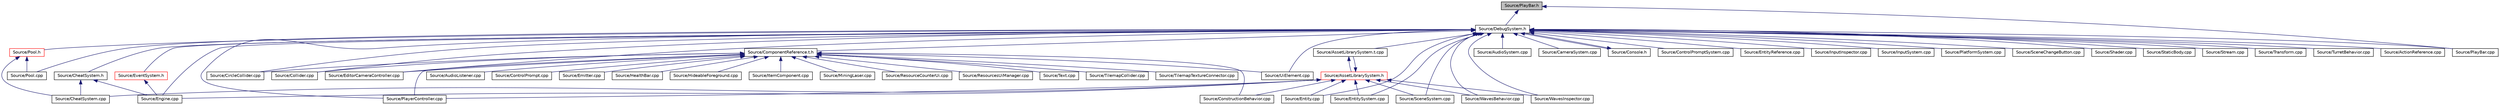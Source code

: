 digraph "Source/PlayBar.h"
{
 // LATEX_PDF_SIZE
  edge [fontname="Helvetica",fontsize="10",labelfontname="Helvetica",labelfontsize="10"];
  node [fontname="Helvetica",fontsize="10",shape=record];
  Node1 [label="Source/PlayBar.h",height=0.2,width=0.4,color="black", fillcolor="grey75", style="filled", fontcolor="black",tooltip="UI Bar that handles playing, pausing, and autosaves of the scene."];
  Node1 -> Node2 [dir="back",color="midnightblue",fontsize="10",style="solid"];
  Node2 [label="Source/DebugSystem.h",height=0.2,width=0.4,color="black", fillcolor="white", style="filled",URL="$DebugSystem_8h_source.html",tooltip=" "];
  Node2 -> Node3 [dir="back",color="midnightblue",fontsize="10",style="solid"];
  Node3 [label="Source/ActionReference.cpp",height=0.2,width=0.4,color="black", fillcolor="white", style="filled",URL="$ActionReference_8cpp.html",tooltip="a reference to an input Action"];
  Node2 -> Node4 [dir="back",color="midnightblue",fontsize="10",style="solid"];
  Node4 [label="Source/AssetLibrarySystem.t.cpp",height=0.2,width=0.4,color="black", fillcolor="white", style="filled",URL="$AssetLibrarySystem_8t_8cpp.html",tooltip="AssetLibrarySystem."];
  Node4 -> Node5 [dir="back",color="midnightblue",fontsize="10",style="solid"];
  Node5 [label="Source/AssetLibrarySystem.h",height=0.2,width=0.4,color="red", fillcolor="white", style="filled",URL="$AssetLibrarySystem_8h.html",tooltip="Asset System."];
  Node5 -> Node4 [dir="back",color="midnightblue",fontsize="10",style="solid"];
  Node5 -> Node13 [dir="back",color="midnightblue",fontsize="10",style="solid"];
  Node13 [label="Source/CheatSystem.cpp",height=0.2,width=0.4,color="black", fillcolor="white", style="filled",URL="$CheatSystem_8cpp.html",tooltip="CheatSystem Class definition."];
  Node5 -> Node19 [dir="back",color="midnightblue",fontsize="10",style="solid"];
  Node19 [label="Source/ConstructionBehavior.cpp",height=0.2,width=0.4,color="black", fillcolor="white", style="filled",URL="$ConstructionBehavior_8cpp.html",tooltip="handles the construction of towers and modification of terrain"];
  Node5 -> Node11 [dir="back",color="midnightblue",fontsize="10",style="solid"];
  Node11 [label="Source/Engine.cpp",height=0.2,width=0.4,color="black", fillcolor="white", style="filled",URL="$Engine_8cpp.html",tooltip="Engine class."];
  Node5 -> Node59 [dir="back",color="midnightblue",fontsize="10",style="solid"];
  Node59 [label="Source/Entity.cpp",height=0.2,width=0.4,color="black", fillcolor="white", style="filled",URL="$Entity_8cpp.html",tooltip="Function definitions for the Entity class."];
  Node5 -> Node60 [dir="back",color="midnightblue",fontsize="10",style="solid"];
  Node60 [label="Source/EntitySystem.cpp",height=0.2,width=0.4,color="black", fillcolor="white", style="filled",URL="$EntitySystem_8cpp.html",tooltip="System that manages the storing and handling of Entities."];
  Node5 -> Node14 [dir="back",color="midnightblue",fontsize="10",style="solid"];
  Node14 [label="Source/PlayerController.cpp",height=0.2,width=0.4,color="black", fillcolor="white", style="filled",URL="$PlayerController_8cpp.html",tooltip="PlayerController Behaviour Class."];
  Node5 -> Node86 [dir="back",color="midnightblue",fontsize="10",style="solid"];
  Node86 [label="Source/SceneSystem.cpp",height=0.2,width=0.4,color="black", fillcolor="white", style="filled",URL="$SceneSystem_8cpp.html",tooltip="handles the process of resetting and changing scenes"];
  Node5 -> Node15 [dir="back",color="midnightblue",fontsize="10",style="solid"];
  Node15 [label="Source/WavesBehavior.cpp",height=0.2,width=0.4,color="black", fillcolor="white", style="filled",URL="$WavesBehavior_8cpp.html",tooltip="Definitions for wave and spawning behavior."];
  Node5 -> Node16 [dir="back",color="midnightblue",fontsize="10",style="solid"];
  Node16 [label="Source/WavesInspector.cpp",height=0.2,width=0.4,color="black", fillcolor="white", style="filled",URL="$WavesInspector_8cpp.html",tooltip="Definitions for wave and spawning editing in game."];
  Node2 -> Node62 [dir="back",color="midnightblue",fontsize="10",style="solid"];
  Node62 [label="Source/AudioSystem.cpp",height=0.2,width=0.4,color="black", fillcolor="white", style="filled",URL="$AudioSystem_8cpp.html",tooltip="System that implements FMOD and allows the loading and playing of audio."];
  Node2 -> Node90 [dir="back",color="midnightblue",fontsize="10",style="solid"];
  Node90 [label="Source/CameraSystem.cpp",height=0.2,width=0.4,color="black", fillcolor="white", style="filled",URL="$CameraSystem_8cpp.html",tooltip="System that handles the camera and coordinate systems / spaces."];
  Node2 -> Node91 [dir="back",color="midnightblue",fontsize="10",style="solid"];
  Node91 [label="Source/CheatSystem.h",height=0.2,width=0.4,color="black", fillcolor="white", style="filled",URL="$CheatSystem_8h.html",tooltip="CheatSystem Class Declaration."];
  Node91 -> Node13 [dir="back",color="midnightblue",fontsize="10",style="solid"];
  Node91 -> Node11 [dir="back",color="midnightblue",fontsize="10",style="solid"];
  Node2 -> Node92 [dir="back",color="midnightblue",fontsize="10",style="solid"];
  Node92 [label="Source/CircleCollider.cpp",height=0.2,width=0.4,color="black", fillcolor="white", style="filled",URL="$CircleCollider_8cpp.html",tooltip="Circle-shaped collider."];
  Node2 -> Node63 [dir="back",color="midnightblue",fontsize="10",style="solid"];
  Node63 [label="Source/Collider.cpp",height=0.2,width=0.4,color="black", fillcolor="white", style="filled",URL="$Collider_8cpp.html",tooltip="Base component for detecting collisions."];
  Node2 -> Node93 [dir="back",color="midnightblue",fontsize="10",style="solid"];
  Node93 [label="Source/ComponentReference.t.h",height=0.2,width=0.4,color="black", fillcolor="white", style="filled",URL="$ComponentReference_8t_8h.html",tooltip="a reference to a component in the scene"];
  Node93 -> Node94 [dir="back",color="midnightblue",fontsize="10",style="solid"];
  Node94 [label="Source/AudioListener.cpp",height=0.2,width=0.4,color="black", fillcolor="white", style="filled",URL="$AudioListener_8cpp.html",tooltip="Component that picks up spatial audio."];
  Node93 -> Node92 [dir="back",color="midnightblue",fontsize="10",style="solid"];
  Node93 -> Node63 [dir="back",color="midnightblue",fontsize="10",style="solid"];
  Node93 -> Node19 [dir="back",color="midnightblue",fontsize="10",style="solid"];
  Node93 -> Node36 [dir="back",color="midnightblue",fontsize="10",style="solid"];
  Node36 [label="Source/ControlPrompt.cpp",height=0.2,width=0.4,color="black", fillcolor="white", style="filled",URL="$ControlPrompt_8cpp.html",tooltip="Displays a control prompt for an ActionReference."];
  Node93 -> Node68 [dir="back",color="midnightblue",fontsize="10",style="solid"];
  Node68 [label="Source/EditorCameraController.cpp",height=0.2,width=0.4,color="black", fillcolor="white", style="filled",URL="$EditorCameraController_8cpp.html",tooltip="controls the camera while in the editor"];
  Node93 -> Node95 [dir="back",color="midnightblue",fontsize="10",style="solid"];
  Node95 [label="Source/Emitter.cpp",height=0.2,width=0.4,color="black", fillcolor="white", style="filled",URL="$Emitter_8cpp.html",tooltip="Controls timing of particle emissions, and their init data."];
  Node93 -> Node54 [dir="back",color="midnightblue",fontsize="10",style="solid"];
  Node54 [label="Source/HealthBar.cpp",height=0.2,width=0.4,color="black", fillcolor="white", style="filled",URL="$HealthBar_8cpp.html",tooltip="health bar UI that displays offset from an Entity with a Health component"];
  Node93 -> Node39 [dir="back",color="midnightblue",fontsize="10",style="solid"];
  Node39 [label="Source/HideableForeground.cpp",height=0.2,width=0.4,color="black", fillcolor="white", style="filled",URL="$HideableForeground_8cpp.html",tooltip="Component that hides an attached Sprite when it overlaps something."];
  Node93 -> Node42 [dir="back",color="midnightblue",fontsize="10",style="solid"];
  Node42 [label="Source/ItemComponent.cpp",height=0.2,width=0.4,color="black", fillcolor="white", style="filled",URL="$ItemComponent_8cpp.html",tooltip="Item in the world that can be picked up."];
  Node93 -> Node70 [dir="back",color="midnightblue",fontsize="10",style="solid"];
  Node70 [label="Source/MiningLaser.cpp",height=0.2,width=0.4,color="black", fillcolor="white", style="filled",URL="$MiningLaser_8cpp.html",tooltip="Digging laser controllable by an entity."];
  Node93 -> Node14 [dir="back",color="midnightblue",fontsize="10",style="solid"];
  Node93 -> Node49 [dir="back",color="midnightblue",fontsize="10",style="solid"];
  Node49 [label="Source/ResourceCounterUi.cpp",height=0.2,width=0.4,color="black", fillcolor="white", style="filled",URL="$ResourceCounterUi_8cpp.html",tooltip="Ui Component that displays a resource sprite and a count."];
  Node93 -> Node33 [dir="back",color="midnightblue",fontsize="10",style="solid"];
  Node33 [label="Source/ResourcesUiManager.cpp",height=0.2,width=0.4,color="black", fillcolor="white", style="filled",URL="$ResourcesUiManager_8cpp.html",tooltip="Component that manages the UI for displaying what resources a player currently has."];
  Node93 -> Node96 [dir="back",color="midnightblue",fontsize="10",style="solid"];
  Node96 [label="Source/Text.cpp",height=0.2,width=0.4,color="black", fillcolor="white", style="filled",URL="$Text_8cpp.html",tooltip="Component that makes use of Tilemap to draw text."];
  Node93 -> Node97 [dir="back",color="midnightblue",fontsize="10",style="solid"];
  Node97 [label="Source/TilemapCollider.cpp",height=0.2,width=0.4,color="black", fillcolor="white", style="filled",URL="$TilemapCollider_8cpp.html",tooltip="tilemap collider"];
  Node93 -> Node83 [dir="back",color="midnightblue",fontsize="10",style="solid"];
  Node83 [label="Source/TilemapTextureConnector.cpp",height=0.2,width=0.4,color="black", fillcolor="white", style="filled",URL="$TilemapTextureConnector_8cpp.html",tooltip="Component that uses a parent 'source' tilemap to update a child tilemap with connected textures."];
  Node93 -> Node85 [dir="back",color="midnightblue",fontsize="10",style="solid"];
  Node85 [label="Source/UiElement.cpp",height=0.2,width=0.4,color="black", fillcolor="white", style="filled",URL="$UiElement_8cpp.html",tooltip="Ui element component."];
  Node2 -> Node98 [dir="back",color="midnightblue",fontsize="10",style="solid"];
  Node98 [label="Source/Console.h",height=0.2,width=0.4,color="black", fillcolor="white", style="filled",URL="$Console_8h_source.html",tooltip=" "];
  Node98 -> Node2 [dir="back",color="midnightblue",fontsize="10",style="solid"];
  Node2 -> Node67 [dir="back",color="midnightblue",fontsize="10",style="solid"];
  Node67 [label="Source/ControlPromptSystem.cpp",height=0.2,width=0.4,color="black", fillcolor="white", style="filled",URL="$ControlPromptSystem_8cpp.html",tooltip="System that displays ControlPrompts from Actions."];
  Node2 -> Node68 [dir="back",color="midnightblue",fontsize="10",style="solid"];
  Node2 -> Node11 [dir="back",color="midnightblue",fontsize="10",style="solid"];
  Node2 -> Node59 [dir="back",color="midnightblue",fontsize="10",style="solid"];
  Node2 -> Node99 [dir="back",color="midnightblue",fontsize="10",style="solid"];
  Node99 [label="Source/EntityReference.cpp",height=0.2,width=0.4,color="black", fillcolor="white", style="filled",URL="$EntityReference_8cpp.html",tooltip="a reference to an Entity in the scene"];
  Node2 -> Node60 [dir="back",color="midnightblue",fontsize="10",style="solid"];
  Node2 -> Node100 [dir="back",color="midnightblue",fontsize="10",style="solid"];
  Node100 [label="Source/EventSystem.h",height=0.2,width=0.4,color="red", fillcolor="white", style="filled",URL="$EventSystem_8h.html",tooltip="System that handles Events and EventListeners."];
  Node100 -> Node11 [dir="back",color="midnightblue",fontsize="10",style="solid"];
  Node2 -> Node105 [dir="back",color="midnightblue",fontsize="10",style="solid"];
  Node105 [label="Source/InputInspector.cpp",height=0.2,width=0.4,color="black", fillcolor="white", style="filled",URL="$InputInspector_8cpp.html",tooltip="Input system addition, holds Action and Debug info."];
  Node2 -> Node106 [dir="back",color="midnightblue",fontsize="10",style="solid"];
  Node106 [label="Source/InputSystem.cpp",height=0.2,width=0.4,color="black", fillcolor="white", style="filled",URL="$InputSystem_8cpp.html",tooltip="Input system, m_Handles key and mouse inputs."];
  Node2 -> Node107 [dir="back",color="midnightblue",fontsize="10",style="solid"];
  Node107 [label="Source/PlatformSystem.cpp",height=0.2,width=0.4,color="black", fillcolor="white", style="filled",URL="$PlatformSystem_8cpp.html",tooltip="Patform System class: initializes window and graphics (GLFW and GLEW), shuts them down on exit."];
  Node2 -> Node88 [dir="back",color="midnightblue",fontsize="10",style="solid"];
  Node88 [label="Source/PlayBar.cpp",height=0.2,width=0.4,color="black", fillcolor="white", style="filled",URL="$PlayBar_8cpp.html",tooltip="UI Bar that handles playing, pausing, and autosaves of the scene."];
  Node2 -> Node14 [dir="back",color="midnightblue",fontsize="10",style="solid"];
  Node2 -> Node108 [dir="back",color="midnightblue",fontsize="10",style="solid"];
  Node108 [label="Source/Pool.cpp",height=0.2,width=0.4,color="black", fillcolor="white", style="filled",URL="$Pool_8cpp.html",tooltip=" "];
  Node2 -> Node109 [dir="back",color="midnightblue",fontsize="10",style="solid"];
  Node109 [label="Source/Pool.h",height=0.2,width=0.4,color="red", fillcolor="white", style="filled",URL="$Pool_8h.html",tooltip="Used for Pools like Time or Health."];
  Node109 -> Node13 [dir="back",color="midnightblue",fontsize="10",style="solid"];
  Node109 -> Node108 [dir="back",color="midnightblue",fontsize="10",style="solid"];
  Node2 -> Node89 [dir="back",color="midnightblue",fontsize="10",style="solid"];
  Node89 [label="Source/SceneChangeButton.cpp",height=0.2,width=0.4,color="black", fillcolor="white", style="filled",URL="$SceneChangeButton_8cpp.html",tooltip="Component that changes the scene when clicked."];
  Node2 -> Node86 [dir="back",color="midnightblue",fontsize="10",style="solid"];
  Node2 -> Node112 [dir="back",color="midnightblue",fontsize="10",style="solid"];
  Node112 [label="Source/Shader.cpp",height=0.2,width=0.4,color="black", fillcolor="white", style="filled",URL="$Shader_8cpp.html",tooltip="Shader class implementation."];
  Node2 -> Node113 [dir="back",color="midnightblue",fontsize="10",style="solid"];
  Node113 [label="Source/StaticBody.cpp",height=0.2,width=0.4,color="black", fillcolor="white", style="filled",URL="$StaticBody_8cpp.html",tooltip="pysics body which can be collided with and does not move"];
  Node2 -> Node114 [dir="back",color="midnightblue",fontsize="10",style="solid"];
  Node114 [label="Source/Stream.cpp",height=0.2,width=0.4,color="black", fillcolor="white", style="filled",URL="$Stream_8cpp.html",tooltip="JSON File reading/writing."];
  Node2 -> Node115 [dir="back",color="midnightblue",fontsize="10",style="solid"];
  Node115 [label="Source/Transform.cpp",height=0.2,width=0.4,color="black", fillcolor="white", style="filled",URL="$Transform_8cpp.html",tooltip="Function definitions for the Transform class."];
  Node2 -> Node21 [dir="back",color="midnightblue",fontsize="10",style="solid"];
  Node21 [label="Source/TurretBehavior.cpp",height=0.2,width=0.4,color="black", fillcolor="white", style="filled",URL="$TurretBehavior_8cpp.html",tooltip="Behavior Compenent for Basic Turret"];
  Node2 -> Node85 [dir="back",color="midnightblue",fontsize="10",style="solid"];
  Node2 -> Node15 [dir="back",color="midnightblue",fontsize="10",style="solid"];
  Node2 -> Node16 [dir="back",color="midnightblue",fontsize="10",style="solid"];
  Node1 -> Node88 [dir="back",color="midnightblue",fontsize="10",style="solid"];
}
